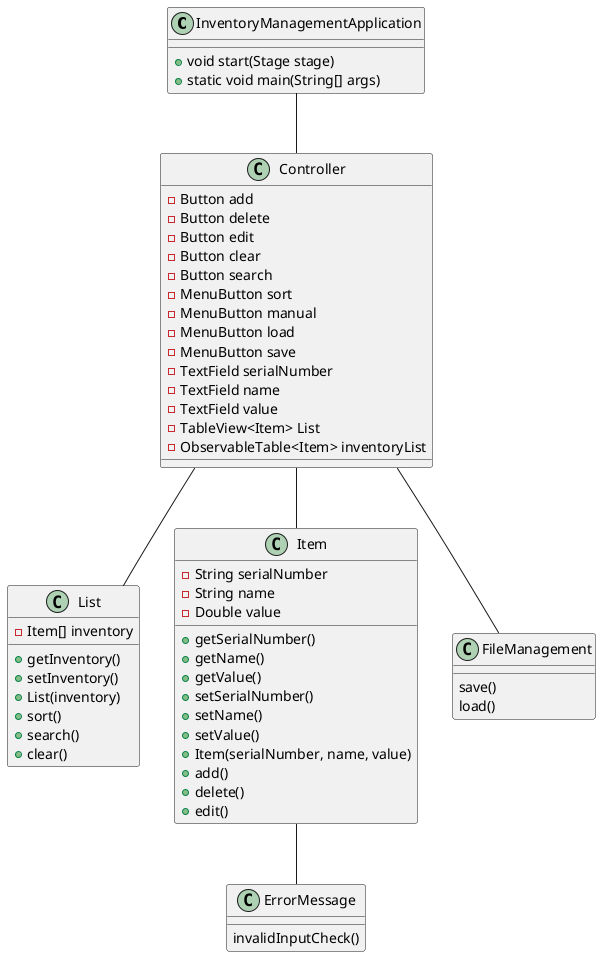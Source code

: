 @startuml
'https://plantuml.com/class-diagram

class InventoryManagementApplication
class Controller
class List
class Item
class ErrorMessage
class FileManagement

InventoryManagementApplication -- Controller
Controller -- List
Controller -- Item
Item -- ErrorMessage
Controller -- FileManagement


class InventoryManagementApplication {
    + void start(Stage stage)
    + static void main(String[] args)
}

class Controller {
    - Button add
    - Button delete
    - Button edit
    - Button clear
    - Button search
    - MenuButton sort
    - MenuButton manual
    - MenuButton load
    - MenuButton save
    - TextField serialNumber
    - TextField name
    - TextField value
    - TableView<Item> List
    - ObservableTable<Item> inventoryList
}

class FileManagement {
    save()
    load()
}

class ErrorMessage {
    invalidInputCheck()
}

class List {
    - Item[] inventory
    + getInventory()
    + setInventory()
    + List(inventory)
    + sort()
    + search()
    + clear()
}

class Item {
    - String serialNumber
    - String name
    - Double value
    + getSerialNumber()
    + getName()
    + getValue()
    + setSerialNumber()
    + setName()
    + setValue()
    + Item(serialNumber, name, value)
    + add()
    + delete()
    + edit()
}
@enduml